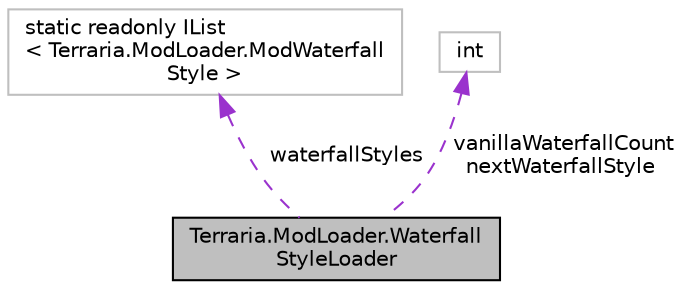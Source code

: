 digraph "Terraria.ModLoader.WaterfallStyleLoader"
{
  edge [fontname="Helvetica",fontsize="10",labelfontname="Helvetica",labelfontsize="10"];
  node [fontname="Helvetica",fontsize="10",shape=record];
  Node1 [label="Terraria.ModLoader.Waterfall\lStyleLoader",height=0.2,width=0.4,color="black", fillcolor="grey75", style="filled", fontcolor="black"];
  Node2 -> Node1 [dir="back",color="darkorchid3",fontsize="10",style="dashed",label=" waterfallStyles" ,fontname="Helvetica"];
  Node2 [label="static readonly IList\l\< Terraria.ModLoader.ModWaterfall\lStyle \>",height=0.2,width=0.4,color="grey75", fillcolor="white", style="filled"];
  Node3 -> Node1 [dir="back",color="darkorchid3",fontsize="10",style="dashed",label=" vanillaWaterfallCount\nnextWaterfallStyle" ,fontname="Helvetica"];
  Node3 [label="int",height=0.2,width=0.4,color="grey75", fillcolor="white", style="filled"];
}
